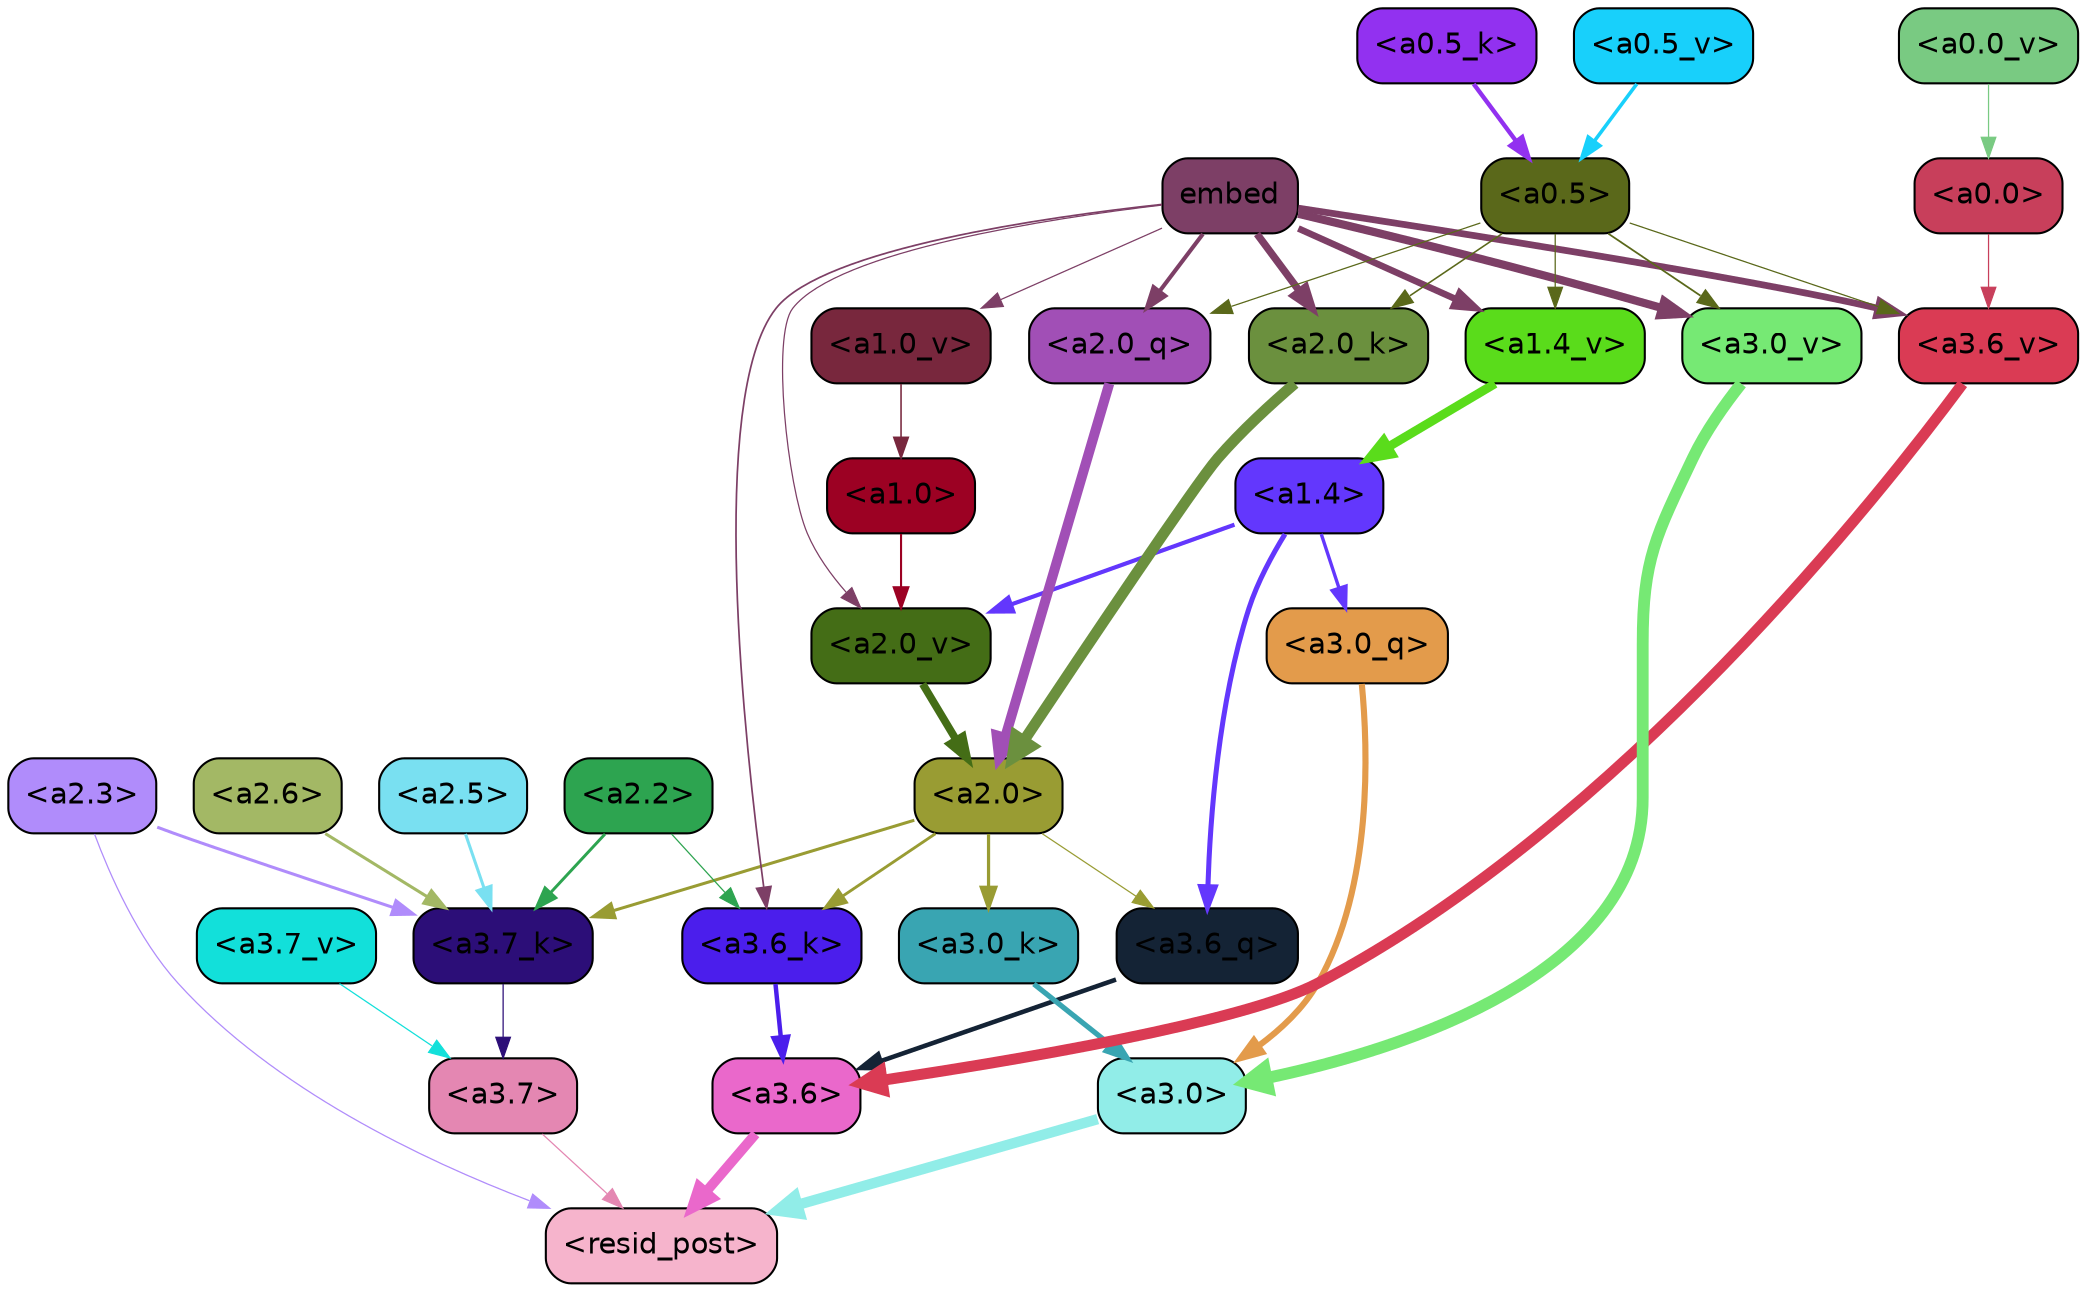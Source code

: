 strict digraph "" {
	graph [bgcolor=transparent,
		layout=dot,
		overlap=false,
		splines=true
	];
	"<a3.7>"	[color=black,
		fillcolor="#e487b2",
		fontname=Helvetica,
		shape=box,
		style="filled, rounded"];
	"<resid_post>"	[color=black,
		fillcolor="#f6b4cc",
		fontname=Helvetica,
		shape=box,
		style="filled, rounded"];
	"<a3.7>" -> "<resid_post>"	[color="#e487b2",
		penwidth=0.6];
	"<a3.6>"	[color=black,
		fillcolor="#ea68cb",
		fontname=Helvetica,
		shape=box,
		style="filled, rounded"];
	"<a3.6>" -> "<resid_post>"	[color="#ea68cb",
		penwidth=4.749041676521301];
	"<a3.0>"	[color=black,
		fillcolor="#91ede8",
		fontname=Helvetica,
		shape=box,
		style="filled, rounded"];
	"<a3.0>" -> "<resid_post>"	[color="#91ede8",
		penwidth=5.004215121269226];
	"<a2.3>"	[color=black,
		fillcolor="#b08cfb",
		fontname=Helvetica,
		shape=box,
		style="filled, rounded"];
	"<a2.3>" -> "<resid_post>"	[color="#b08cfb",
		penwidth=0.6];
	"<a3.7_k>"	[color=black,
		fillcolor="#2c0e78",
		fontname=Helvetica,
		shape=box,
		style="filled, rounded"];
	"<a2.3>" -> "<a3.7_k>"	[color="#b08cfb",
		penwidth=1.4559586644172668];
	"<a3.6_q>"	[color=black,
		fillcolor="#142335",
		fontname=Helvetica,
		shape=box,
		style="filled, rounded"];
	"<a3.6_q>" -> "<a3.6>"	[color="#142335",
		penwidth=2.199681341648102];
	"<a3.0_q>"	[color=black,
		fillcolor="#e39b4b",
		fontname=Helvetica,
		shape=box,
		style="filled, rounded"];
	"<a3.0_q>" -> "<a3.0>"	[color="#e39b4b",
		penwidth=2.9459195733070374];
	"<a3.7_k>" -> "<a3.7>"	[color="#2c0e78",
		penwidth=0.6];
	"<a3.6_k>"	[color=black,
		fillcolor="#4b1eec",
		fontname=Helvetica,
		shape=box,
		style="filled, rounded"];
	"<a3.6_k>" -> "<a3.6>"	[color="#4b1eec",
		penwidth=2.13908451795578];
	"<a3.0_k>"	[color=black,
		fillcolor="#39a5b2",
		fontname=Helvetica,
		shape=box,
		style="filled, rounded"];
	"<a3.0_k>" -> "<a3.0>"	[color="#39a5b2",
		penwidth=2.520303964614868];
	"<a3.7_v>"	[color=black,
		fillcolor="#12e0da",
		fontname=Helvetica,
		shape=box,
		style="filled, rounded"];
	"<a3.7_v>" -> "<a3.7>"	[color="#12e0da",
		penwidth=0.6];
	"<a3.6_v>"	[color=black,
		fillcolor="#da3b54",
		fontname=Helvetica,
		shape=box,
		style="filled, rounded"];
	"<a3.6_v>" -> "<a3.6>"	[color="#da3b54",
		penwidth=5.297133803367615];
	"<a3.0_v>"	[color=black,
		fillcolor="#76e974",
		fontname=Helvetica,
		shape=box,
		style="filled, rounded"];
	"<a3.0_v>" -> "<a3.0>"	[color="#76e974",
		penwidth=5.680712580680847];
	"<a2.0>"	[color=black,
		fillcolor="#999c33",
		fontname=Helvetica,
		shape=box,
		style="filled, rounded"];
	"<a2.0>" -> "<a3.6_q>"	[color="#999c33",
		penwidth=0.6];
	"<a2.0>" -> "<a3.7_k>"	[color="#999c33",
		penwidth=1.4582423567771912];
	"<a2.0>" -> "<a3.6_k>"	[color="#999c33",
		penwidth=1.3792681694030762];
	"<a2.0>" -> "<a3.0_k>"	[color="#999c33",
		penwidth=1.5433646440505981];
	"<a1.4>"	[color=black,
		fillcolor="#6337fd",
		fontname=Helvetica,
		shape=box,
		style="filled, rounded"];
	"<a1.4>" -> "<a3.6_q>"	[color="#6337fd",
		penwidth=2.419991135597229];
	"<a1.4>" -> "<a3.0_q>"	[color="#6337fd",
		penwidth=1.6166993975639343];
	"<a2.0_v>"	[color=black,
		fillcolor="#446d16",
		fontname=Helvetica,
		shape=box,
		style="filled, rounded"];
	"<a1.4>" -> "<a2.0_v>"	[color="#6337fd",
		penwidth=2.0025704503059387];
	"<a2.6>"	[color=black,
		fillcolor="#a3b865",
		fontname=Helvetica,
		shape=box,
		style="filled, rounded"];
	"<a2.6>" -> "<a3.7_k>"	[color="#a3b865",
		penwidth=1.468173325061798];
	"<a2.5>"	[color=black,
		fillcolor="#79e0f1",
		fontname=Helvetica,
		shape=box,
		style="filled, rounded"];
	"<a2.5>" -> "<a3.7_k>"	[color="#79e0f1",
		penwidth=1.457568109035492];
	"<a2.2>"	[color=black,
		fillcolor="#2da450",
		fontname=Helvetica,
		shape=box,
		style="filled, rounded"];
	"<a2.2>" -> "<a3.7_k>"	[color="#2da450",
		penwidth=1.4199435114860535];
	"<a2.2>" -> "<a3.6_k>"	[color="#2da450",
		penwidth=0.6];
	embed	[color=black,
		fillcolor="#7d3f66",
		fontname=Helvetica,
		shape=box,
		style="filled, rounded"];
	embed -> "<a3.6_k>"	[color="#7d3f66",
		penwidth=0.8273519277572632];
	embed -> "<a3.6_v>"	[color="#7d3f66",
		penwidth=3.2414157912135124];
	embed -> "<a3.0_v>"	[color="#7d3f66",
		penwidth=3.929257571697235];
	"<a2.0_q>"	[color=black,
		fillcolor="#a14fb6",
		fontname=Helvetica,
		shape=box,
		style="filled, rounded"];
	embed -> "<a2.0_q>"	[color="#7d3f66",
		penwidth=1.964182734489441];
	"<a2.0_k>"	[color=black,
		fillcolor="#6b903e",
		fontname=Helvetica,
		shape=box,
		style="filled, rounded"];
	embed -> "<a2.0_k>"	[color="#7d3f66",
		penwidth=3.5506991147994995];
	embed -> "<a2.0_v>"	[color="#7d3f66",
		penwidth=0.6];
	"<a1.4_v>"	[color=black,
		fillcolor="#5adc1b",
		fontname=Helvetica,
		shape=box,
		style="filled, rounded"];
	embed -> "<a1.4_v>"	[color="#7d3f66",
		penwidth=3.168231725692749];
	"<a1.0_v>"	[color=black,
		fillcolor="#78273d",
		fontname=Helvetica,
		shape=box,
		style="filled, rounded"];
	embed -> "<a1.0_v>"	[color="#7d3f66",
		penwidth=0.6];
	"<a0.5>"	[color=black,
		fillcolor="#5a681a",
		fontname=Helvetica,
		shape=box,
		style="filled, rounded"];
	"<a0.5>" -> "<a3.6_v>"	[color="#5a681a",
		penwidth=0.6];
	"<a0.5>" -> "<a3.0_v>"	[color="#5a681a",
		penwidth=0.8535017371177673];
	"<a0.5>" -> "<a2.0_q>"	[color="#5a681a",
		penwidth=0.6];
	"<a0.5>" -> "<a2.0_k>"	[color="#5a681a",
		penwidth=0.7573999166488647];
	"<a0.5>" -> "<a1.4_v>"	[color="#5a681a",
		penwidth=0.6];
	"<a0.0>"	[color=black,
		fillcolor="#c83f5b",
		fontname=Helvetica,
		shape=box,
		style="filled, rounded"];
	"<a0.0>" -> "<a3.6_v>"	[color="#c83f5b",
		penwidth=0.6];
	"<a2.0_q>" -> "<a2.0>"	[color="#a14fb6",
		penwidth=4.792815744876862];
	"<a2.0_k>" -> "<a2.0>"	[color="#6b903e",
		penwidth=5.262323796749115];
	"<a2.0_v>" -> "<a2.0>"	[color="#446d16",
		penwidth=3.7105380296707153];
	"<a1.0>"	[color=black,
		fillcolor="#9c0123",
		fontname=Helvetica,
		shape=box,
		style="filled, rounded"];
	"<a1.0>" -> "<a2.0_v>"	[color="#9c0123",
		penwidth=1.0112443566322327];
	"<a1.4_v>" -> "<a1.4>"	[color="#5adc1b",
		penwidth=4.302925705909729];
	"<a1.0_v>" -> "<a1.0>"	[color="#78273d",
		penwidth=0.751367449760437];
	"<a0.5_k>"	[color=black,
		fillcolor="#9231f0",
		fontname=Helvetica,
		shape=box,
		style="filled, rounded"];
	"<a0.5_k>" -> "<a0.5>"	[color="#9231f0",
		penwidth=2.1024985313415527];
	"<a0.5_v>"	[color=black,
		fillcolor="#18d0fb",
		fontname=Helvetica,
		shape=box,
		style="filled, rounded"];
	"<a0.5_v>" -> "<a0.5>"	[color="#18d0fb",
		penwidth=1.711136817932129];
	"<a0.0_v>"	[color=black,
		fillcolor="#79ca82",
		fontname=Helvetica,
		shape=box,
		style="filled, rounded"];
	"<a0.0_v>" -> "<a0.0>"	[color="#79ca82",
		penwidth=0.6];
}
